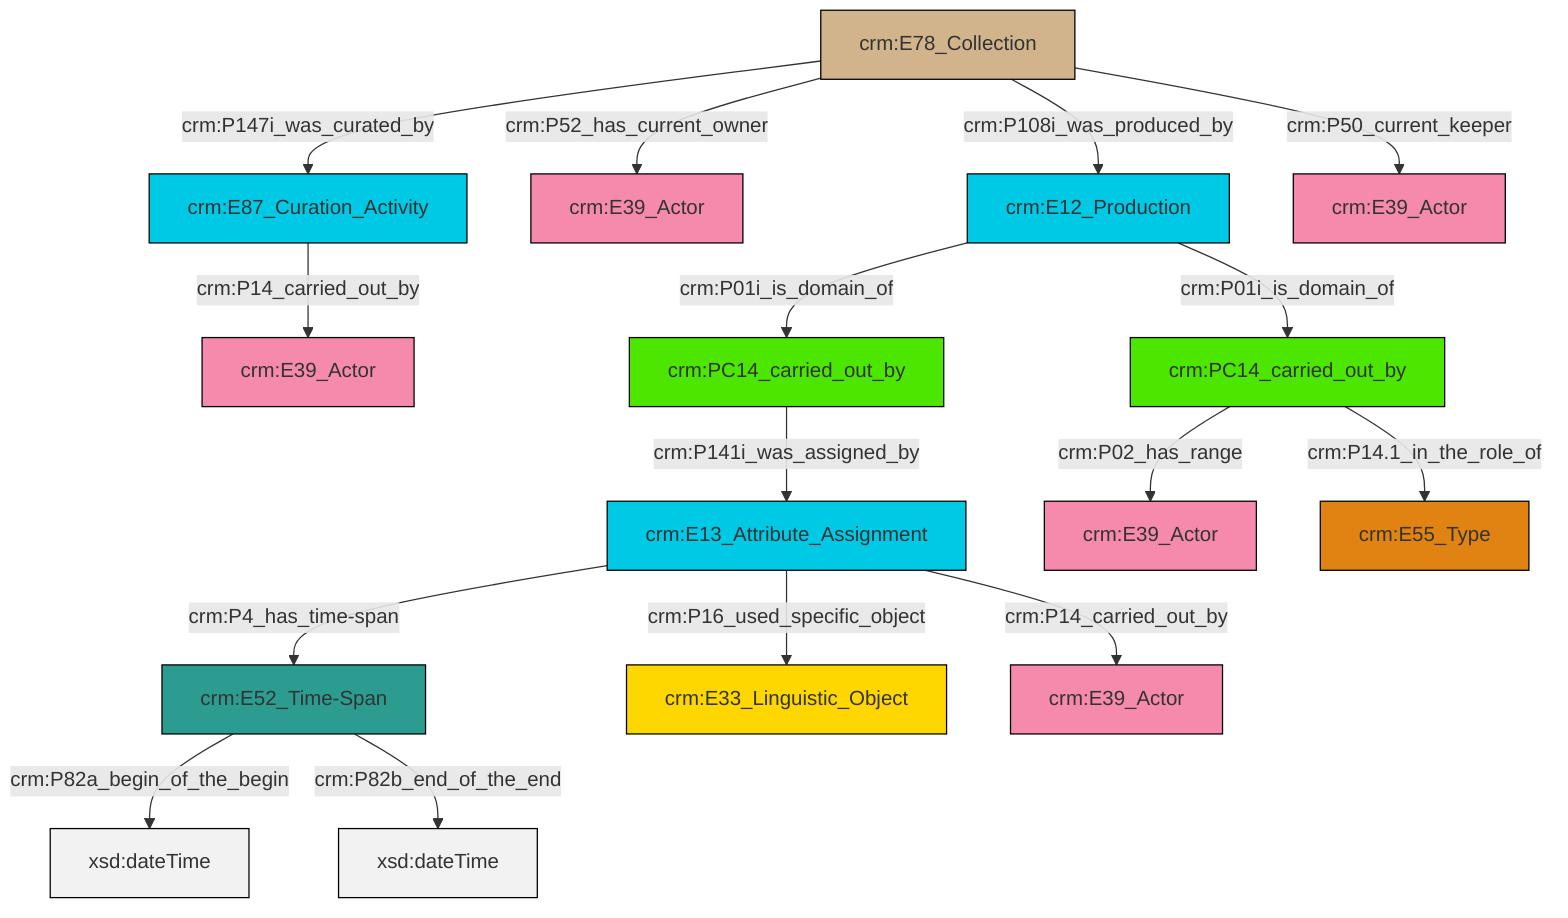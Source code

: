 graph TD
classDef Literal fill:#f2f2f2,stroke:#000000;
classDef CRM_Entity fill:#FFFFFF,stroke:#000000;
classDef Temporal_Entity fill:#00C9E6, stroke:#000000;
classDef Type fill:#E18312, stroke:#000000;
classDef Time-Span fill:#2C9C91, stroke:#000000;
classDef Appellation fill:#FFEB7F, stroke:#000000;
classDef Place fill:#008836, stroke:#000000;
classDef Persistent_Item fill:#B266B2, stroke:#000000;
classDef Conceptual_Object fill:#FFD700, stroke:#000000;
classDef Physical_Thing fill:#D2B48C, stroke:#000000;
classDef Actor fill:#f58aad, stroke:#000000;
classDef PC_Classes fill:#4ce600, stroke:#000000;
classDef Multi fill:#cccccc,stroke:#000000;

0["crm:E13_Attribute_Assignment"]:::Temporal_Entity -->|crm:P4_has_time-span| 1["crm:E52_Time-Span"]:::Time-Span
1["crm:E52_Time-Span"]:::Time-Span -->|crm:P82a_begin_of_the_begin| 2[xsd:dateTime]:::Literal
7["crm:E12_Production"]:::Temporal_Entity -->|crm:P01i_is_domain_of| 8["crm:PC14_carried_out_by"]:::PC_Classes
3["crm:E78_Collection"]:::Physical_Thing -->|crm:P52_has_current_owner| 9["crm:E39_Actor"]:::Actor
13["crm:PC14_carried_out_by"]:::PC_Classes -->|crm:P02_has_range| 15["crm:E39_Actor"]:::Actor
8["crm:PC14_carried_out_by"]:::PC_Classes -->|crm:P141i_was_assigned_by| 0["crm:E13_Attribute_Assignment"]:::Temporal_Entity
0["crm:E13_Attribute_Assignment"]:::Temporal_Entity -->|crm:P16_used_specific_object| 16["crm:E33_Linguistic_Object"]:::Conceptual_Object
0["crm:E13_Attribute_Assignment"]:::Temporal_Entity -->|crm:P14_carried_out_by| 19["crm:E39_Actor"]:::Actor
20["crm:E87_Curation_Activity"]:::Temporal_Entity -->|crm:P14_carried_out_by| 5["crm:E39_Actor"]:::Actor
13["crm:PC14_carried_out_by"]:::PC_Classes -->|crm:P14.1_in_the_role_of| 22["crm:E55_Type"]:::Type
3["crm:E78_Collection"]:::Physical_Thing -->|crm:P108i_was_produced_by| 7["crm:E12_Production"]:::Temporal_Entity
3["crm:E78_Collection"]:::Physical_Thing -->|crm:P147i_was_curated_by| 20["crm:E87_Curation_Activity"]:::Temporal_Entity
7["crm:E12_Production"]:::Temporal_Entity -->|crm:P01i_is_domain_of| 13["crm:PC14_carried_out_by"]:::PC_Classes
3["crm:E78_Collection"]:::Physical_Thing -->|crm:P50_current_keeper| 26["crm:E39_Actor"]:::Actor
1["crm:E52_Time-Span"]:::Time-Span -->|crm:P82b_end_of_the_end| 28[xsd:dateTime]:::Literal